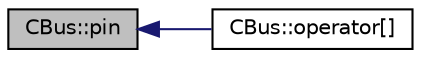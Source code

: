 digraph "CBus::pin"
{
  edge [fontname="Helvetica",fontsize="10",labelfontname="Helvetica",labelfontsize="10"];
  node [fontname="Helvetica",fontsize="10",shape=record];
  rankdir="LR";
  Node1 [label="CBus::pin",height=0.2,width=0.4,color="black", fillcolor="grey75", style="filled" fontcolor="black"];
  Node1 -> Node2 [dir="back",color="midnightblue",fontsize="10",style="solid",fontname="Helvetica"];
  Node2 [label="CBus::operator[]",height=0.2,width=0.4,color="black", fillcolor="white", style="filled",URL="$de/d89/class_c_bus.html#a12e4d076164971de589cbc5b2f6537e2"];
}

